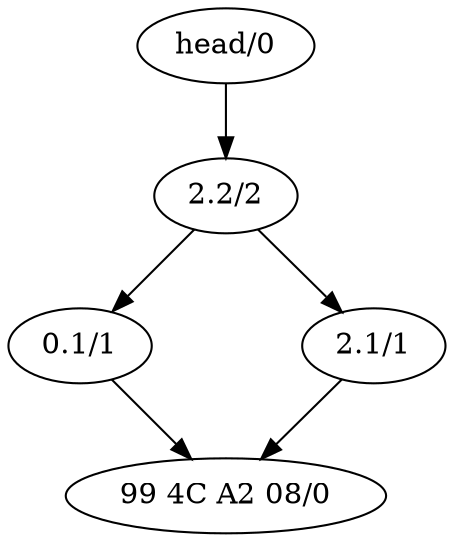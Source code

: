     digraph graphname {
        //rankdir=LR;  // Rank Direction Left to Right

        nodesep=1.0 // increases the separation between nodes
        edge [];
        //splines = true;

        n_000[label="head/0"];
n_001[label="2.2/2"];
n_002[label="0.1/1"];
n_003[label="99 4C A2 08/0"];
n_004[label="2.1/1"];
        n_000 -> n_001
n_001 -> n_002
n_001 -> n_004
n_002 -> n_003
n_004 -> n_003
    }
    